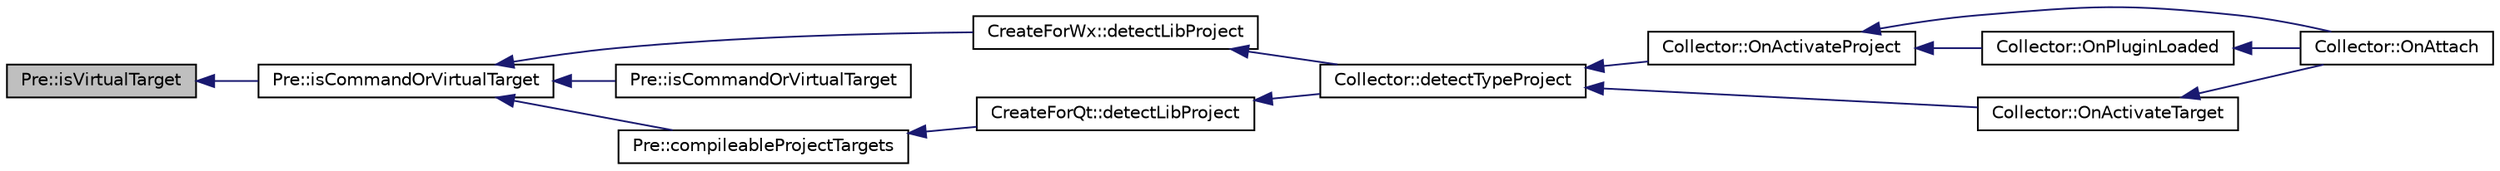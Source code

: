 digraph "Pre::isVirtualTarget"
{
  edge [fontname="Helvetica",fontsize="10",labelfontname="Helvetica",labelfontsize="10"];
  node [fontname="Helvetica",fontsize="10",shape=record];
  rankdir="LR";
  Node662 [label="Pre::isVirtualTarget",height=0.2,width=0.4,color="black", fillcolor="grey75", style="filled", fontcolor="black"];
  Node662 -> Node663 [dir="back",color="midnightblue",fontsize="10",style="solid",fontname="Helvetica"];
  Node663 [label="Pre::isCommandOrVirtualTarget",height=0.2,width=0.4,color="black", fillcolor="white", style="filled",URL="$class_pre.html#a9bdcb3ab0fc5675a7c9422610a0cb284",tooltip="Indicates if target is command only or a virtual target. "];
  Node663 -> Node664 [dir="back",color="midnightblue",fontsize="10",style="solid",fontname="Helvetica"];
  Node664 [label="CreateForWx::detectLibProject",height=0.2,width=0.4,color="black", fillcolor="white", style="filled",URL="$class_create_for_wx.html#a554fd7950577ce2a0ce22f921f8ef7b9",tooltip="Detects if the current target uses &#39;Wx&#39; libraries,. "];
  Node664 -> Node665 [dir="back",color="midnightblue",fontsize="10",style="solid",fontname="Helvetica"];
  Node665 [label="Collector::detectTypeProject",height=0.2,width=0.4,color="black", fillcolor="white", style="filled",URL="$class_collector.html#a08f5926a5fb84fc870784f6cec385a40",tooltip="Detects project type : &#39;Wx&#39; or &#39;Qt&#39;. "];
  Node665 -> Node666 [dir="back",color="midnightblue",fontsize="10",style="solid",fontname="Helvetica"];
  Node666 [label="Collector::OnActivateProject",height=0.2,width=0.4,color="black", fillcolor="white", style="filled",URL="$class_collector.html#abfc8e261c95da61d0a710879b2f98d87",tooltip="This method called by project activate allows detect project using the &#39;Wx&#39; or &#39;Qt&#39; libraries..."];
  Node666 -> Node667 [dir="back",color="midnightblue",fontsize="10",style="solid",fontname="Helvetica"];
  Node667 [label="Collector::OnAttach",height=0.2,width=0.4,color="black", fillcolor="white", style="filled",URL="$class_collector.html#a083060f2bf00f965496c44de767cd7a1",tooltip="Execute the plugin. "];
  Node666 -> Node668 [dir="back",color="midnightblue",fontsize="10",style="solid",fontname="Helvetica"];
  Node668 [label="Collector::OnPluginLoaded",height=0.2,width=0.4,color="black", fillcolor="white", style="filled",URL="$class_collector.html#a015f772ce4cd2db84eef9ed7fbc391d4",tooltip="This method called by plugin is manually loaded. "];
  Node668 -> Node667 [dir="back",color="midnightblue",fontsize="10",style="solid",fontname="Helvetica"];
  Node665 -> Node669 [dir="back",color="midnightblue",fontsize="10",style="solid",fontname="Helvetica"];
  Node669 [label="Collector::OnActivateTarget",height=0.2,width=0.4,color="black", fillcolor="white", style="filled",URL="$class_collector.html#ab8069e3f15134c29f53848b563f53eda",tooltip="This method called by target activate allows detect target using the &#39;Wx&#39; or &#39;Qt&#39; libraries..."];
  Node669 -> Node667 [dir="back",color="midnightblue",fontsize="10",style="solid",fontname="Helvetica"];
  Node663 -> Node670 [dir="back",color="midnightblue",fontsize="10",style="solid",fontname="Helvetica"];
  Node670 [label="Pre::isCommandOrVirtualTarget",height=0.2,width=0.4,color="black", fillcolor="white", style="filled",URL="$class_pre.html#a0c13f6286ebbb7a82bd99682dde99344",tooltip="Indicates if target is command only or a virtual target. "];
  Node663 -> Node671 [dir="back",color="midnightblue",fontsize="10",style="solid",fontname="Helvetica"];
  Node671 [label="Pre::compileableProjectTargets",height=0.2,width=0.4,color="black", fillcolor="white", style="filled",URL="$class_pre.html#ad69b57decb44dabf2ed92df9d84a0147",tooltip="Give compileable targets list for project or virtual target. "];
  Node671 -> Node672 [dir="back",color="midnightblue",fontsize="10",style="solid",fontname="Helvetica"];
  Node672 [label="CreateForQt::detectLibProject",height=0.2,width=0.4,color="black", fillcolor="white", style="filled",URL="$class_create_for_qt.html#ae109f6c3caf1a9a25f9b4a5a49b0c4fc",tooltip="Detects if the current target uses &#39;Qt&#39; libraries,. "];
  Node672 -> Node665 [dir="back",color="midnightblue",fontsize="10",style="solid",fontname="Helvetica"];
}

